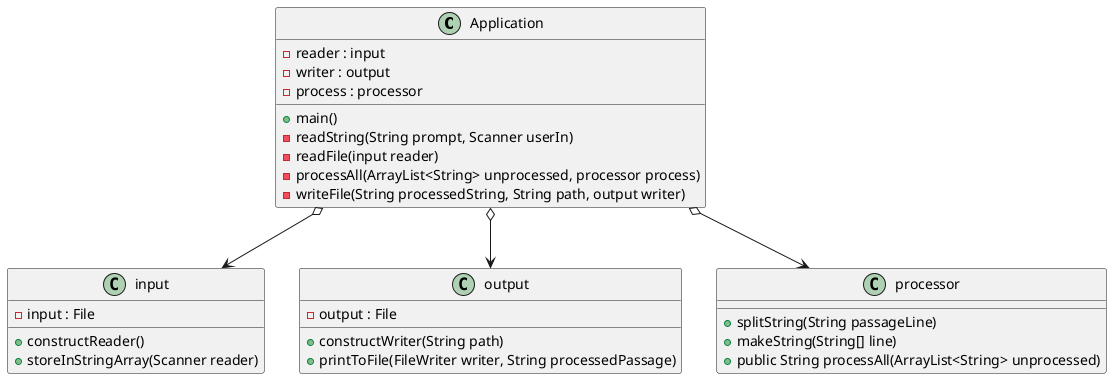 @startuml
'https://plantuml.com/sequence-diagram
class Application{
    - reader : input
    - writer : output
    - process : processor

    + main()
    - readString(String prompt, Scanner userIn)
    - readFile(input reader)
    - processAll(ArrayList<String> unprocessed, processor process)
    - writeFile(String processedString, String path, output writer)
}
class input{
    - input : File

    + constructReader()
    + storeInStringArray(Scanner reader)
}
class output{
    - output : File

    + constructWriter(String path)
    + printToFile(FileWriter writer, String processedPassage)
}
class processor{

    + splitString(String passageLine)
    + makeString(String[] line)
    + public String processAll(ArrayList<String> unprocessed)

}
Application o--> input
Application o--> output
Application o--> processor
@enduml